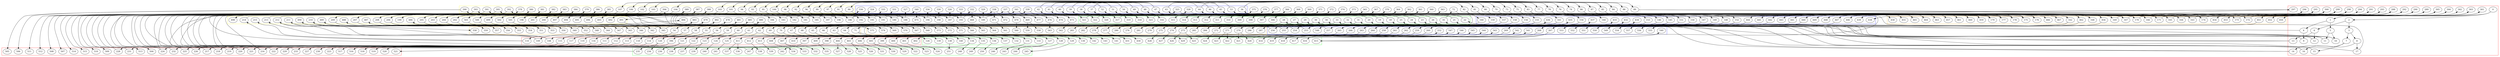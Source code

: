 strict digraph  {
	node [label="\N"];
	subgraph cluster_5 {
		graph [color=yellow];
		90;
		91;
		92;
		93;
		94;
		95;
		96;
		97;
		98;
		99;
		100;
		101;
		102;
		103;
		104;
		105;
		106;
		107;
		378;
		379;
		380;
		381;
		382;
		383;
		384;
		385;
		386;
		387;
		388;
		389;
		390;
		391;
		392;
		393;
		394;
		395;
	}
	subgraph cluster_8 {
		graph [color=blue];
		144;
		145;
		146;
		147;
		148;
		149;
		150;
		151;
		152;
		153;
		154;
		155;
		156;
		157;
		158;
		159;
		160;
		161;
		432;
		433;
		434;
		435;
		436;
		437;
		438;
		439;
		440;
		441;
		442;
		443;
		444;
		445;
		446;
		447;
		448;
		449;
	}
	subgraph cluster_3 {
		graph [color=orange];
		54;
		55;
		56;
		57;
		58;
		59;
		60;
		61;
		62;
		63;
		64;
		65;
		66;
		67;
		68;
		69;
		70;
		71;
		342;
		343;
		344;
		345;
		346;
		347;
		348;
		349;
		350;
		351;
		352;
		353;
		354;
		355;
		356;
		357;
		358;
		359;
	}
	subgraph cluster_12 {
		graph [color=red];
		216;
		217;
		218;
		219;
		220;
		221;
		222;
		223;
		224;
		225;
		226;
		227;
		228;
		229;
		230;
		231;
		232;
		233;
		504;
		505;
		506;
		507;
		508;
		509;
		510;
		511;
		512;
		513;
		514;
		515;
		516;
		517;
		518;
		519;
		520;
		521;
	}
	subgraph cluster_11 {
		graph [color=yellow];
		198;
		199;
		200;
		201;
		202;
		203;
		204;
		205;
		206;
		207;
		208;
		209;
		210;
		211;
		212;
		213;
		214;
		215;
		486;
		487;
		488;
		489;
		490;
		491;
		492;
		493;
		494;
		495;
		496;
		497;
		498;
		499;
		500;
		501;
		502;
		503;
	}
	subgraph cluster_9 {
		graph [color=orange];
		162;
		163;
		164;
		165;
		166;
		167;
		168;
		169;
		170;
		171;
		172;
		173;
		174;
		175;
		176;
		177;
		178;
		179;
		450;
		451;
		452;
		453;
		454;
		455;
		456;
		457;
		458;
		459;
		460;
		461;
		462;
		463;
		464;
		465;
		466;
		467;
	}
	subgraph cluster_13 {
		graph [color=green];
		234;
		235;
		236;
		237;
		238;
		239;
		240;
		241;
		242;
		243;
		244;
		245;
		246;
		247;
		248;
		249;
		250;
		251;
		522;
		523;
		524;
		525;
		526;
		527;
		528;
		529;
		530;
		531;
		532;
		533;
		534;
		535;
		536;
		537;
		538;
		539;
	}
	subgraph cluster_15 {
		graph [color=orange];
		270;
		271;
		272;
		273;
		274;
		275;
		276;
		277;
		278;
		279;
		280;
		281;
		282;
		283;
		284;
		285;
		286;
		287;
		558;
		559;
		560;
		561;
		562;
		563;
		564;
		565;
		566;
		567;
		568;
		569;
		570;
		571;
		572;
		573;
		574;
		575;
	}
	subgraph cluster_7 {
		graph [color=green];
		126;
		127;
		128;
		129;
		130;
		131;
		132;
		133;
		134;
		135;
		136;
		137;
		138;
		139;
		140;
		141;
		142;
		143;
		414;
		415;
		416;
		417;
		418;
		419;
		420;
		421;
		422;
		423;
		424;
		425;
		426;
		427;
		428;
		429;
		430;
		431;
	}
	subgraph cluster_6 {
		graph [color=red];
		108;
		109;
		110;
		111;
		112;
		113;
		114;
		115;
		116;
		117;
		118;
		119;
		120;
		121;
		122;
		123;
		124;
		125;
		396;
		397;
		398;
		399;
		400;
		401;
		402;
		403;
		404;
		405;
		406;
		407;
		408;
		409;
		410;
		411;
		412;
		413;
	}
	subgraph cluster_10 {
		graph [color=grey];
		180;
		181;
		182;
		183;
		184;
		185;
		186;
		187;
		188;
		189;
		190;
		191;
		192;
		193;
		194;
		195;
		196;
		197;
		468;
		469;
		470;
		471;
		472;
		473;
		474;
		475;
		476;
		477;
		478;
		479;
		480;
		481;
		482;
		483;
		484;
		485;
	}
	subgraph cluster_14 {
		graph [color=blue];
		252;
		253;
		254;
		255;
		256;
		257;
		258;
		259;
		260;
		261;
		262;
		263;
		264;
		265;
		266;
		267;
		268;
		269;
		540;
		541;
		542;
		543;
		544;
		545;
		546;
		547;
		548;
		549;
		550;
		551;
		552;
		553;
		554;
		555;
		556;
		557;
	}
	subgraph cluster_4 {
		graph [color=grey];
		72;
		73;
		74;
		75;
		76;
		77;
		78;
		79;
		80;
		81;
		82;
		83;
		84;
		85;
		86;
		87;
		88;
		89;
		360;
		361;
		362;
		363;
		364;
		365;
		366;
		367;
		368;
		369;
		370;
		371;
		372;
		373;
		374;
		375;
		376;
		377;
	}
	subgraph cluster_2 {
		graph [color=blue];
		36;
		37;
		38;
		39;
		40;
		41;
		42;
		43;
		44;
		45;
		46;
		47;
		48;
		49;
		50;
		51;
		52;
		53;
		324;
		325;
		326;
		327;
		328;
		329;
		330;
		331;
		332;
		333;
		334;
		335;
		336;
		337;
		338;
		339;
		340;
		341;
	}
	subgraph cluster_1 {
		graph [color=green];
		18;
		19;
		20;
		21;
		22;
		23;
		24;
		25;
		26;
		27;
		28;
		29;
		30;
		31;
		32;
		33;
		34;
		35;
		306;
		307;
		308;
		309;
		310;
		311;
		312;
		313;
		314;
		315;
		316;
		317;
		318;
		319;
		320;
		321;
		322;
		323;
	}
	subgraph cluster_0 {
		graph [color=red];
		0 -> 1;
		0 -> 2;
		1 -> 4;
		1 -> 5;
		2 -> 3;
		2 -> 6;
		3 -> 7;
		3 -> 8;
		4 -> 9;
		5 -> 10;
		5 -> 11;
		6 -> 12;
		6 -> 13;
		7 -> 14;
		7 -> 15;
		8 -> 16;
		8 -> 17;
		288;
		289;
		290;
		291;
		292;
		293;
		294;
		295;
		296;
		297;
		298;
		299;
		300;
		301;
		302;
		303;
		304;
		305;
	}
	4 -> 18;
	9 -> 19;
	9 -> 20;
	10 -> 21;
	10 -> 22;
	11 -> 23;
	11 -> 24;
	12 -> 25;
	12 -> 26;
	13 -> 27;
	13 -> 28;
	14 -> 29;
	14 -> 30;
	15 -> 31;
	15 -> 32;
	16 -> 33;
	16 -> 34;
	17 -> 35;
	17 -> 36;
	18 -> 37;
	18 -> 38;
	19 -> 39;
	19 -> 40;
	20 -> 41;
	20 -> 42;
	21 -> 43;
	21 -> 44;
	22 -> 45;
	22 -> 46;
	23 -> 47;
	23 -> 48;
	24 -> 49;
	24 -> 50;
	25 -> 51;
	25 -> 52;
	26 -> 53;
	26 -> 54;
	27 -> 55;
	27 -> 56;
	28 -> 57;
	28 -> 58;
	29 -> 59;
	29 -> 60;
	30 -> 61;
	30 -> 62;
	31 -> 63;
	31 -> 64;
	32 -> 65;
	32 -> 66;
	33 -> 67;
	33 -> 68;
	34 -> 69;
	34 -> 70;
	35 -> 71;
	35 -> 72;
	36 -> 73;
	36 -> 74;
	37 -> 75;
	37 -> 76;
	38 -> 77;
	38 -> 78;
	39 -> 79;
	39 -> 80;
	40 -> 81;
	40 -> 82;
	41 -> 83;
	41 -> 84;
	42 -> 85;
	42 -> 86;
	43 -> 87;
	43 -> 88;
	44 -> 89;
	44 -> 90;
	45 -> 91;
	45 -> 92;
	46 -> 93;
	46 -> 94;
	47 -> 95;
	47 -> 96;
	48 -> 97;
	48 -> 98;
	49 -> 99;
	49 -> 100;
	50 -> 101;
	50 -> 102;
	51 -> 103;
	51 -> 104;
	52 -> 105;
	52 -> 106;
	53 -> 107;
	53 -> 108;
	54 -> 109;
	54 -> 110;
	55 -> 111;
	55 -> 112;
	56 -> 113;
	56 -> 114;
	57 -> 115;
	57 -> 116;
	58 -> 117;
	58 -> 118;
	59 -> 119;
	59 -> 120;
	60 -> 121;
	60 -> 122;
	61 -> 123;
	61 -> 124;
	62 -> 125;
	62 -> 126;
	63 -> 127;
	63 -> 128;
	64 -> 129;
	64 -> 130;
	65 -> 131;
	65 -> 132;
	66 -> 133;
	67 -> 134;
	67 -> 135;
	68 -> 136;
	68 -> 137;
	69 -> 138;
	69 -> 139;
	70 -> 140;
	71 -> 141;
	71 -> 142;
	72 -> 143;
	73 -> 144;
	75 -> 145;
	75 -> 146;
	76 -> 147;
	76 -> 148;
	77 -> 149;
	77 -> 150;
	78 -> 151;
	78 -> 152;
	79 -> 153;
	79 -> 154;
	80 -> 155;
	80 -> 156;
	81 -> 157;
	81 -> 158;
	82 -> 159;
	82 -> 160;
	83 -> 161;
	83 -> 162;
	84 -> 163;
	84 -> 164;
	85 -> 165;
	85 -> 166;
	86 -> 167;
	86 -> 168;
	87 -> 169;
	87 -> 170;
	88 -> 171;
	88 -> 172;
	89 -> 173;
	89 -> 174;
	90 -> 175;
	90 -> 176;
	91 -> 177;
	91 -> 178;
	92 -> 179;
	92 -> 180;
	93 -> 181;
	93 -> 182;
	94 -> 183;
	94 -> 184;
	95 -> 185;
	95 -> 186;
	96 -> 187;
	96 -> 188;
	97 -> 189;
	97 -> 190;
	98 -> 191;
	98 -> 192;
	99 -> 193;
	99 -> 194;
	100 -> 195;
	100 -> 196;
	101 -> 197;
	101 -> 198;
	102 -> 199;
	103 -> 200;
	103 -> 201;
	104 -> 202;
	104 -> 203;
	105 -> 204;
	105 -> 205;
	106 -> 206;
	106 -> 207;
	107 -> 208;
	107 -> 209;
	108 -> 210;
	108 -> 211;
	109 -> 212;
	109 -> 213;
	110 -> 214;
	110 -> 215;
	111 -> 216;
	111 -> 217;
	112 -> 218;
	112 -> 219;
	113 -> 220;
	113 -> 221;
	114 -> 222;
	114 -> 223;
	115 -> 224;
	115 -> 225;
	116 -> 226;
	116 -> 227;
	117 -> 228;
	117 -> 229;
	118 -> 230;
	119 -> 231;
	119 -> 232;
	120 -> 233;
	120 -> 234;
	121 -> 235;
	121 -> 236;
	122 -> 237;
	123 -> 238;
	123 -> 239;
	124 -> 240;
	125 -> 241;
	127 -> 242;
	127 -> 243;
	128 -> 244;
	129 -> 245;
	131 -> 246;
	134 -> 247;
	134 -> 248;
	135 -> 249;
	136 -> 250;
	138 -> 251;
	141 -> 252;
	145 -> 253;
	145 -> 254;
	146 -> 255;
	146 -> 256;
	147 -> 257;
	147 -> 258;
	148 -> 259;
	148 -> 260;
	149 -> 261;
	149 -> 262;
	150 -> 263;
	150 -> 264;
	151 -> 265;
	151 -> 266;
	152 -> 267;
	152 -> 268;
	153 -> 269;
	153 -> 270;
	154 -> 271;
	154 -> 272;
	155 -> 273;
	155 -> 274;
	156 -> 275;
	156 -> 276;
	157 -> 277;
	157 -> 278;
	158 -> 279;
	158 -> 280;
	159 -> 281;
	159 -> 282;
	160 -> 283;
	161 -> 284;
	161 -> 285;
	162 -> 286;
	162 -> 287;
	163 -> 288;
	163 -> 289;
	164 -> 290;
	165 -> 291;
	165 -> 292;
	166 -> 293;
	167 -> 294;
	169 -> 295;
	169 -> 296;
	170 -> 297;
	170 -> 298;
	171 -> 299;
	171 -> 300;
	172 -> 301;
	172 -> 302;
	173 -> 303;
	173 -> 304;
	174 -> 305;
	174 -> 306;
	175 -> 307;
	175 -> 308;
	176 -> 309;
	177 -> 310;
	177 -> 311;
	178 -> 312;
	178 -> 313;
	179 -> 314;
	179 -> 315;
	180 -> 316;
	181 -> 317;
	181 -> 318;
	182 -> 319;
	183 -> 320;
	185 -> 321;
	185 -> 322;
	186 -> 323;
	186 -> 324;
	187 -> 325;
	187 -> 326;
	188 -> 327;
	189 -> 328;
	189 -> 329;
	190 -> 330;
	191 -> 331;
	193 -> 332;
	193 -> 333;
	194 -> 334;
	195 -> 335;
	197 -> 336;
	200 -> 337;
	200 -> 338;
	201 -> 339;
	201 -> 340;
	202 -> 341;
	202 -> 342;
	203 -> 343;
	203 -> 344;
	204 -> 345;
	204 -> 346;
	205 -> 347;
	205 -> 348;
	206 -> 349;
	206 -> 350;
	207 -> 351;
	208 -> 352;
	208 -> 353;
	209 -> 354;
	209 -> 355;
	210 -> 356;
	210 -> 357;
	211 -> 358;
	212 -> 359;
	212 -> 360;
	213 -> 361;
	214 -> 362;
	216 -> 363;
	216 -> 364;
	217 -> 365;
	217 -> 366;
	218 -> 367;
	218 -> 368;
	219 -> 369;
	220 -> 370;
	220 -> 371;
	221 -> 372;
	222 -> 373;
	224 -> 374;
	224 -> 375;
	225 -> 376;
	226 -> 377;
	228 -> 378;
	231 -> 379;
	231 -> 380;
	232 -> 381;
	233 -> 382;
	235 -> 383;
	238 -> 384;
	242 -> 385;
	247 -> 386;
	253 -> 387;
	253 -> 388;
	254 -> 389;
	254 -> 390;
	255 -> 391;
	255 -> 392;
	256 -> 393;
	256 -> 394;
	257 -> 395;
	257 -> 396;
	258 -> 397;
	258 -> 398;
	259 -> 399;
	259 -> 400;
	260 -> 401;
	260 -> 402;
	261 -> 403;
	261 -> 404;
	262 -> 405;
	262 -> 406;
	263 -> 407;
	263 -> 408;
	264 -> 409;
	264 -> 410;
	265 -> 411;
	265 -> 412;
	266 -> 413;
	266 -> 414;
	267 -> 415;
	267 -> 416;
	268 -> 417;
	269 -> 418;
	269 -> 419;
	270 -> 420;
	270 -> 421;
	271 -> 422;
	271 -> 423;
	272 -> 424;
	273 -> 425;
	273 -> 426;
	274 -> 427;
	275 -> 428;
	277 -> 429;
	277 -> 430;
	278 -> 431;
	279 -> 432;
	281 -> 433;
	284 -> 434;
	284 -> 435;
	285 -> 436;
	286 -> 437;
	288 -> 438;
	291 -> 439;
	295 -> 440;
	295 -> 441;
	296 -> 442;
	296 -> 443;
	297 -> 444;
	297 -> 445;
	298 -> 446;
	299 -> 447;
	299 -> 448;
	300 -> 449;
	301 -> 450;
	303 -> 451;
	303 -> 452;
	304 -> 453;
	305 -> 454;
	307 -> 455;
	310 -> 456;
	310 -> 457;
	311 -> 458;
	312 -> 459;
	314 -> 460;
	317 -> 461;
	321 -> 462;
	321 -> 463;
	322 -> 464;
	323 -> 465;
	325 -> 466;
	328 -> 467;
	332 -> 468;
	337 -> 469;
	337 -> 470;
	338 -> 471;
	338 -> 472;
	339 -> 473;
	339 -> 474;
	340 -> 475;
	341 -> 476;
	341 -> 477;
	342 -> 478;
	343 -> 479;
	345 -> 480;
	345 -> 481;
	346 -> 482;
	347 -> 483;
	349 -> 484;
	352 -> 485;
	352 -> 486;
	353 -> 487;
	354 -> 488;
	356 -> 489;
	359 -> 490;
	363 -> 491;
	363 -> 492;
	364 -> 493;
	365 -> 494;
	367 -> 495;
	370 -> 496;
	374 -> 497;
	379 -> 498;
	387 -> 499;
	387 -> 500;
	388 -> 501;
	388 -> 502;
	389 -> 503;
	389 -> 504;
	390 -> 505;
	390 -> 506;
	391 -> 507;
	391 -> 508;
	392 -> 509;
	392 -> 510;
	393 -> 511;
	393 -> 512;
	394 -> 513;
	395 -> 514;
	395 -> 515;
	396 -> 516;
	396 -> 517;
	397 -> 518;
	397 -> 519;
	398 -> 520;
	399 -> 521;
	399 -> 522;
	400 -> 523;
	401 -> 524;
	403 -> 525;
	403 -> 526;
	404 -> 527;
	404 -> 528;
	405 -> 529;
	405 -> 530;
	406 -> 531;
	407 -> 532;
	407 -> 533;
	408 -> 534;
	409 -> 535;
	411 -> 536;
	411 -> 537;
	412 -> 538;
	413 -> 539;
	415 -> 540;
	418 -> 541;
	418 -> 542;
	419 -> 543;
	420 -> 544;
	422 -> 545;
	425 -> 546;
	429 -> 547;
	434 -> 548;
	440 -> 549;
	440 -> 550;
	441 -> 551;
	442 -> 552;
	444 -> 553;
	447 -> 554;
	451 -> 555;
	456 -> 556;
	462 -> 557;
	469 -> 558;
	469 -> 559;
	470 -> 560;
	471 -> 561;
	473 -> 562;
	476 -> 563;
	480 -> 564;
	485 -> 565;
	491 -> 566;
	499 -> 567;
	499 -> 568;
	500 -> 569;
	500 -> 570;
	501 -> 571;
	501 -> 572;
	502 -> 573;
	503 -> 574;
	503 -> 575;
}
